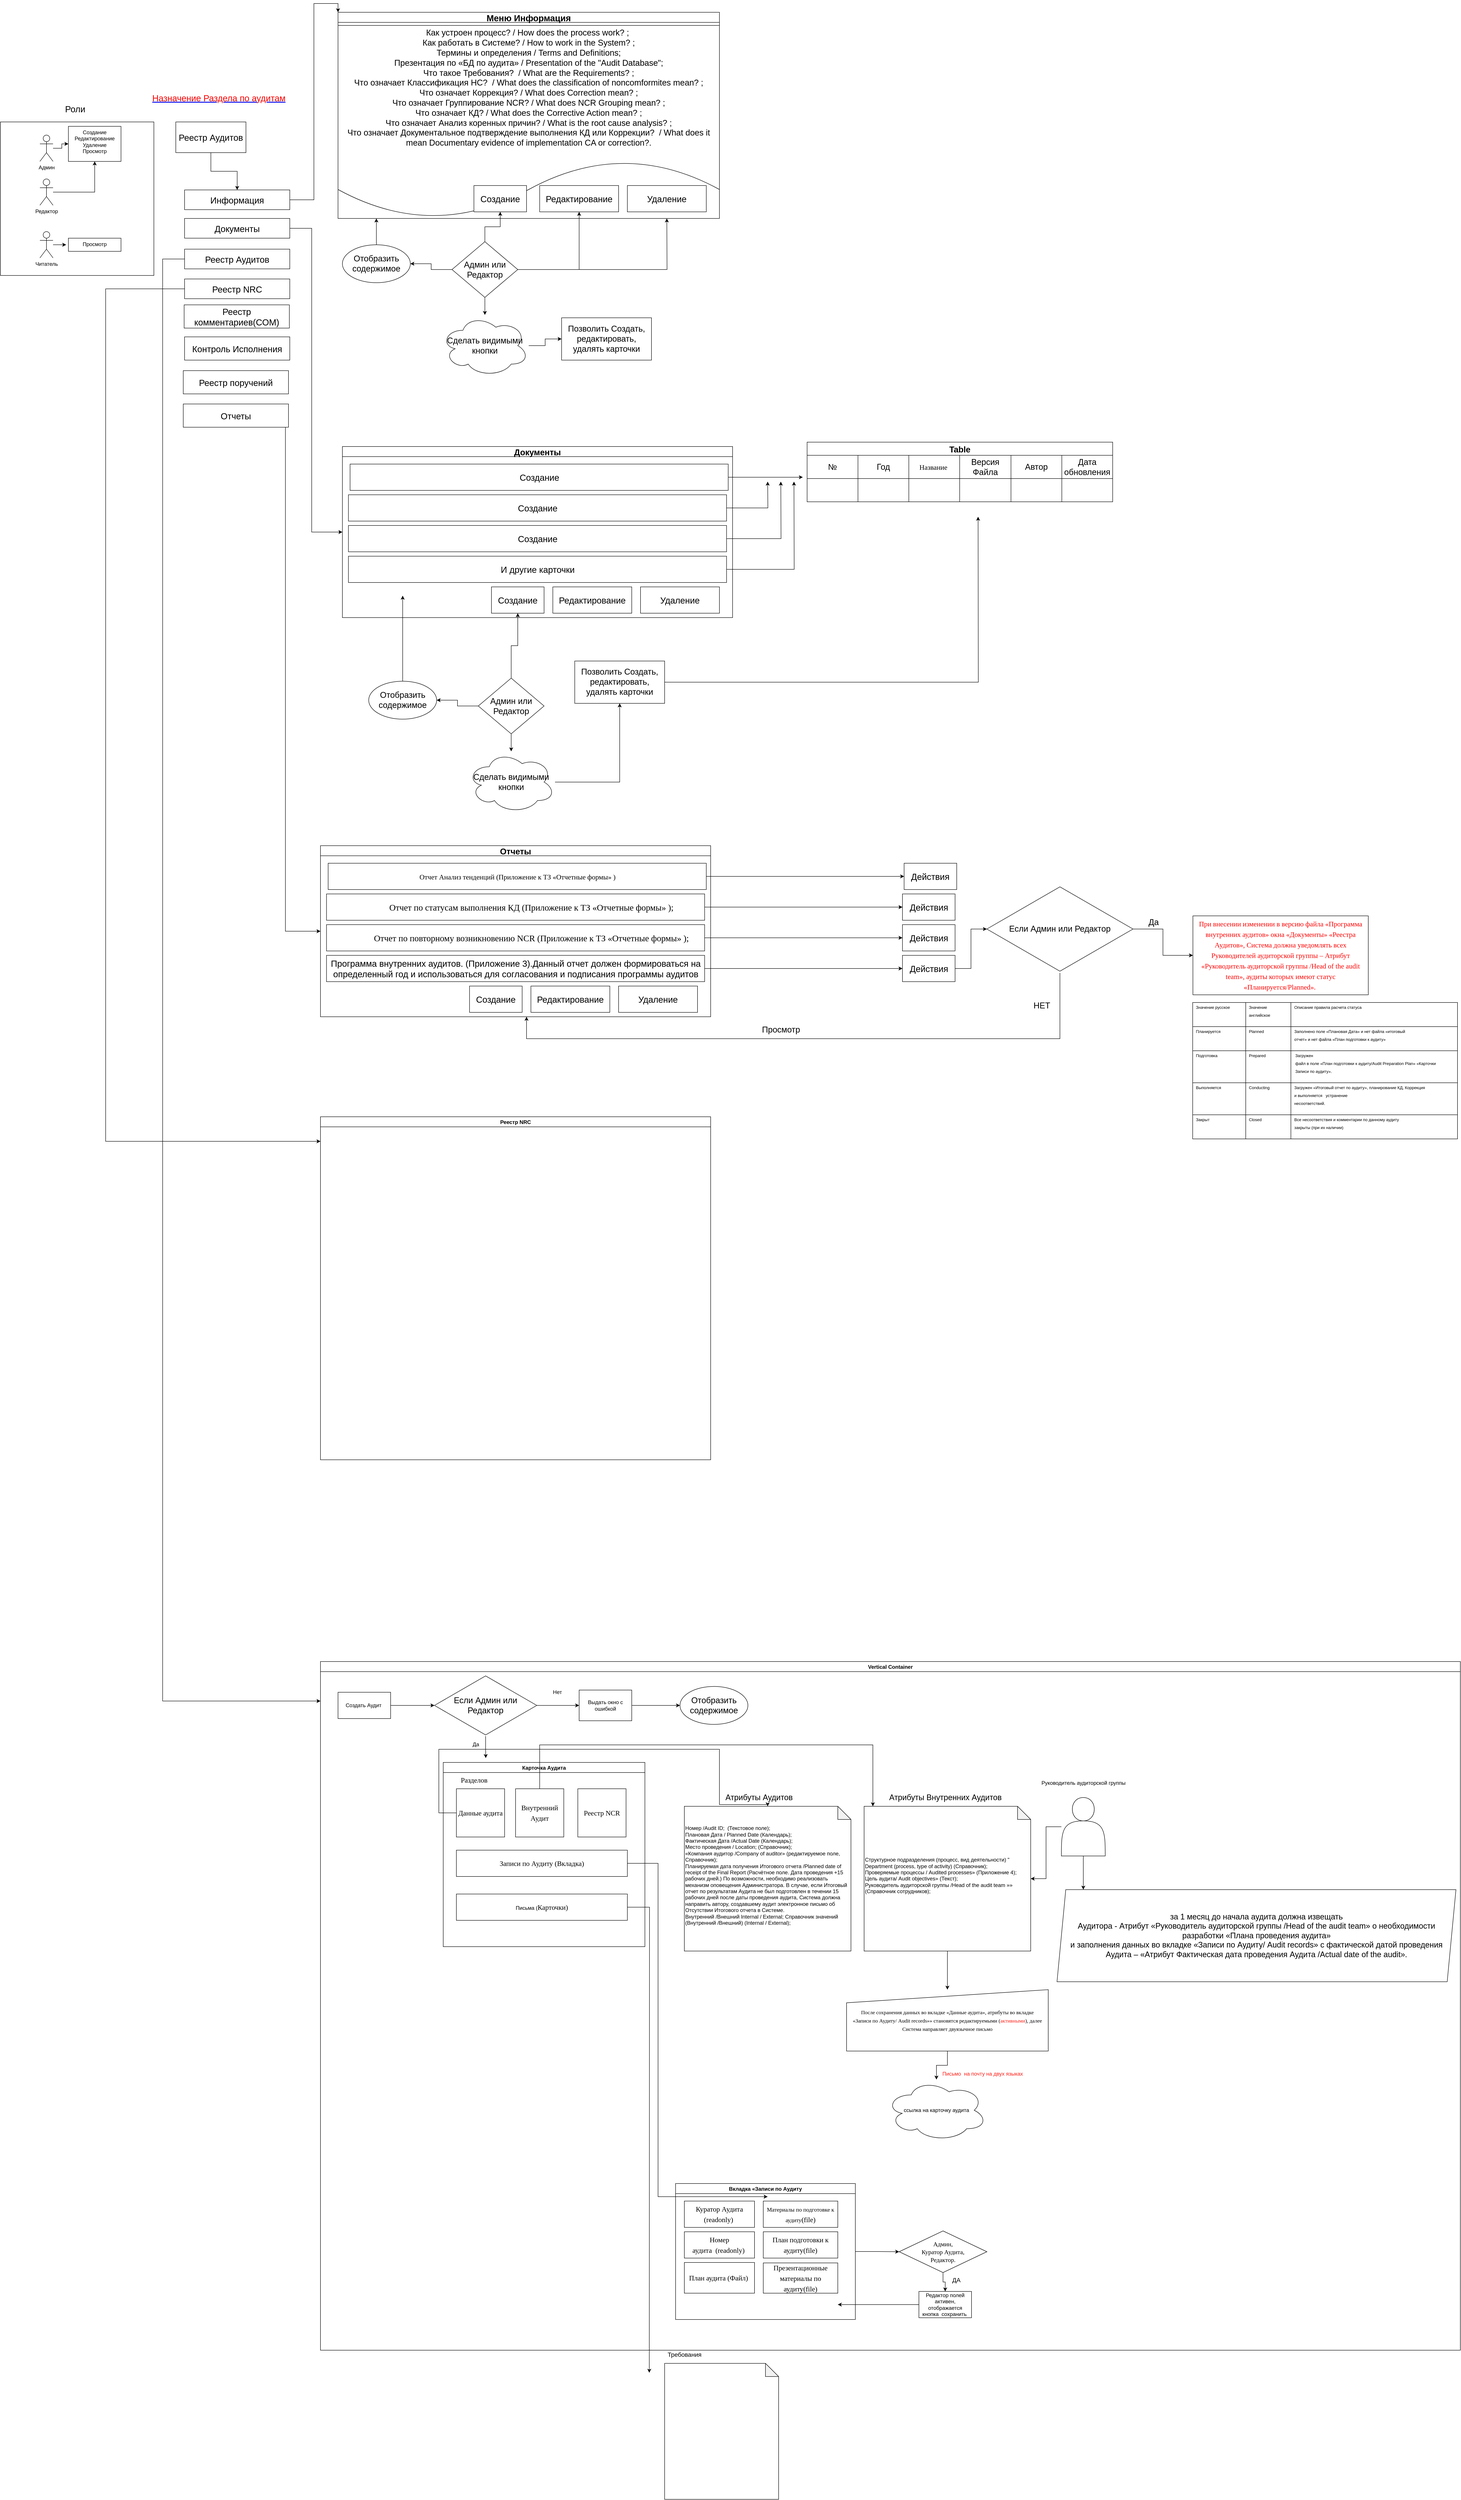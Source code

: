 <mxfile version="17.4.0" type="github">
  <diagram name="Page-1" id="e7e014a7-5840-1c2e-5031-d8a46d1fe8dd">
    <mxGraphModel dx="2652" dy="1570" grid="1" gridSize="10" guides="1" tooltips="1" connect="1" arrows="1" fold="1" page="1" pageScale="1" pageWidth="1169" pageHeight="826" background="none" math="0" shadow="0">
      <root>
        <mxCell id="0" />
        <mxCell id="1" parent="0" />
        <mxCell id="Ozdj_CKaKpZc2hMSJWOS-74" value="Меню Информация" style="swimlane;fontSize=20;" parent="1" vertex="1">
          <mxGeometry x="720" y="-240" width="870" height="470" as="geometry" />
        </mxCell>
        <mxCell id="Ozdj_CKaKpZc2hMSJWOS-84" value="&lt;div&gt;Как устроен процесс? / How does the process work? ;&amp;nbsp;&lt;/div&gt;&lt;div&gt;Как работать в Системе? / How to work in the System? ;&lt;/div&gt;&lt;div&gt;Термины и определения / Terms and Definitions;&lt;/div&gt;&lt;div&gt;Презентация по «БД по аудита» / Presentation of the &quot;Audit Database&quot;;&lt;/div&gt;&lt;div&gt;Что такое Требования?&amp;nbsp; / What are the Requirements? ;&lt;/div&gt;&lt;div&gt;Что означает Классификация НС?&amp;nbsp; / What does the classification of noncomformites mean? ;&lt;/div&gt;&lt;div&gt;Что означает Коррекция? / What does Correction mean? ;&lt;/div&gt;&lt;div&gt;Что означает Группирование NCR? / What does NCR Grouping mean? ;&lt;/div&gt;&lt;div&gt;Что означает КД? / What does the Corrective Action mean? ;&lt;/div&gt;&lt;div&gt;Что означает Анализ коренных причин? / What is the root cause analysis? ;&lt;/div&gt;&lt;div&gt;Что означает Документальное подтверждение выполнения КД или Коррекции?&amp;nbsp; / What does it mean Documentary evidence of implementation CA or correction?.&lt;/div&gt;&lt;div&gt;&lt;br&gt;&lt;/div&gt;" style="shape=document;whiteSpace=wrap;html=1;boundedLbl=1;fontSize=19;" parent="Ozdj_CKaKpZc2hMSJWOS-74" vertex="1">
          <mxGeometry y="30" width="870" height="440" as="geometry" />
        </mxCell>
        <mxCell id="Ozdj_CKaKpZc2hMSJWOS-79" value="Создание" style="rounded=0;whiteSpace=wrap;html=1;fontSize=20;" parent="Ozdj_CKaKpZc2hMSJWOS-74" vertex="1">
          <mxGeometry x="310" y="395" width="120" height="60" as="geometry" />
        </mxCell>
        <mxCell id="Ozdj_CKaKpZc2hMSJWOS-80" value="Редактирование" style="rounded=0;whiteSpace=wrap;html=1;fontSize=20;" parent="Ozdj_CKaKpZc2hMSJWOS-74" vertex="1">
          <mxGeometry x="460" y="395" width="180" height="60" as="geometry" />
        </mxCell>
        <mxCell id="Ozdj_CKaKpZc2hMSJWOS-81" value="Удаление" style="rounded=0;whiteSpace=wrap;html=1;fontSize=20;" parent="Ozdj_CKaKpZc2hMSJWOS-74" vertex="1">
          <mxGeometry x="660" y="395" width="180" height="60" as="geometry" />
        </mxCell>
        <mxCell id="Ozdj_CKaKpZc2hMSJWOS-55" value="" style="whiteSpace=wrap;html=1;aspect=fixed;" parent="1" vertex="1">
          <mxGeometry x="-50" y="10" width="350" height="350" as="geometry" />
        </mxCell>
        <mxCell id="Ozdj_CKaKpZc2hMSJWOS-50" value="" style="edgeStyle=orthogonalEdgeStyle;rounded=0;orthogonalLoop=1;jettySize=auto;html=1;" parent="1" source="Ozdj_CKaKpZc2hMSJWOS-41" target="Ozdj_CKaKpZc2hMSJWOS-49" edge="1">
          <mxGeometry relative="1" as="geometry" />
        </mxCell>
        <mxCell id="Ozdj_CKaKpZc2hMSJWOS-41" value="Админ" style="shape=umlActor;verticalLabelPosition=bottom;verticalAlign=top;html=1;outlineConnect=0;" parent="1" vertex="1">
          <mxGeometry x="40" y="40" width="30" height="60" as="geometry" />
        </mxCell>
        <mxCell id="Ozdj_CKaKpZc2hMSJWOS-51" style="edgeStyle=orthogonalEdgeStyle;rounded=0;orthogonalLoop=1;jettySize=auto;html=1;entryX=0.5;entryY=1;entryDx=0;entryDy=0;" parent="1" source="Ozdj_CKaKpZc2hMSJWOS-42" target="Ozdj_CKaKpZc2hMSJWOS-49" edge="1">
          <mxGeometry relative="1" as="geometry" />
        </mxCell>
        <mxCell id="Ozdj_CKaKpZc2hMSJWOS-42" value="Редактор" style="shape=umlActor;verticalLabelPosition=bottom;verticalAlign=top;html=1;outlineConnect=0;" parent="1" vertex="1">
          <mxGeometry x="40" y="140" width="30" height="60" as="geometry" />
        </mxCell>
        <mxCell id="Ozdj_CKaKpZc2hMSJWOS-54" style="edgeStyle=orthogonalEdgeStyle;rounded=0;orthogonalLoop=1;jettySize=auto;html=1;" parent="1" source="Ozdj_CKaKpZc2hMSJWOS-43" edge="1">
          <mxGeometry relative="1" as="geometry">
            <mxPoint x="100" y="290" as="targetPoint" />
          </mxGeometry>
        </mxCell>
        <mxCell id="Ozdj_CKaKpZc2hMSJWOS-43" value="Читатель" style="shape=umlActor;verticalLabelPosition=bottom;verticalAlign=top;html=1;outlineConnect=0;" parent="1" vertex="1">
          <mxGeometry x="40" y="260" width="30" height="60" as="geometry" />
        </mxCell>
        <mxCell id="Ozdj_CKaKpZc2hMSJWOS-49" value="Создание&lt;br&gt;Редактирование&lt;br&gt;Удаление&lt;br&gt;Просмотр" style="whiteSpace=wrap;html=1;verticalAlign=top;fillColor=rgb(255, 255, 255);strokeColor=rgb(0, 0, 0);fontColor=rgb(0, 0, 0);" parent="1" vertex="1">
          <mxGeometry x="105" y="20" width="120" height="80" as="geometry" />
        </mxCell>
        <mxCell id="Ozdj_CKaKpZc2hMSJWOS-52" value="Просмотр" style="whiteSpace=wrap;html=1;verticalAlign=top;fillColor=rgb(255, 255, 255);strokeColor=rgb(0, 0, 0);fontColor=rgb(0, 0, 0);" parent="1" vertex="1">
          <mxGeometry x="105" y="275" width="120" height="30" as="geometry" />
        </mxCell>
        <mxCell id="Ozdj_CKaKpZc2hMSJWOS-56" value="Роли" style="text;html=1;align=center;verticalAlign=middle;resizable=0;points=[];autosize=1;strokeColor=none;fillColor=none;fontSize=20;" parent="1" vertex="1">
          <mxGeometry x="90" y="-35" width="60" height="30" as="geometry" />
        </mxCell>
        <mxCell id="Ozdj_CKaKpZc2hMSJWOS-60" value="" style="edgeStyle=orthogonalEdgeStyle;rounded=0;orthogonalLoop=1;jettySize=auto;html=1;fontSize=20;" parent="1" source="Ozdj_CKaKpZc2hMSJWOS-57" target="Ozdj_CKaKpZc2hMSJWOS-59" edge="1">
          <mxGeometry relative="1" as="geometry" />
        </mxCell>
        <mxCell id="Ozdj_CKaKpZc2hMSJWOS-57" value="Реестр Аудитов" style="html=1;whiteSpace=wrap;container=1;recursiveResize=0;collapsible=0;fontSize=20;" parent="1" vertex="1">
          <mxGeometry x="350" y="10" width="160" height="70" as="geometry" />
        </mxCell>
        <mxCell id="Ozdj_CKaKpZc2hMSJWOS-76" style="edgeStyle=orthogonalEdgeStyle;rounded=0;orthogonalLoop=1;jettySize=auto;html=1;entryX=0;entryY=0;entryDx=0;entryDy=0;fontSize=20;" parent="1" source="Ozdj_CKaKpZc2hMSJWOS-59" target="Ozdj_CKaKpZc2hMSJWOS-74" edge="1">
          <mxGeometry relative="1" as="geometry" />
        </mxCell>
        <mxCell id="Ozdj_CKaKpZc2hMSJWOS-59" value="Информация" style="whiteSpace=wrap;html=1;fontSize=20;fillColor=rgb(255, 255, 255);strokeColor=rgb(0, 0, 0);fontColor=rgb(0, 0, 0);" parent="1" vertex="1">
          <mxGeometry x="370" y="165" width="240" height="45" as="geometry" />
        </mxCell>
        <mxCell id="Ozdj_CKaKpZc2hMSJWOS-61" value="&lt;p class=&quot;2&quot; style=&quot;margin-top: 0cm&quot;&gt;&amp;nbsp;&lt;a href=&quot;http://www.rugost.com/index.php?option=com_content&amp;amp;task=view&amp;amp;id=107&amp;amp;Itemid=62#2_1&quot;&gt;&lt;span style=&quot;color: red&quot;&gt;Назначение &lt;/span&gt;&lt;span style=&quot;color: red&quot;&gt;Раздела по аудитам&lt;/span&gt;&lt;/a&gt;&lt;a name=&quot;_Toc267580743&quot;&gt;&lt;/a&gt;&lt;a name=&quot;_Toc269888542&quot;&gt;&lt;/a&gt;&lt;a name=&quot;_Toc374097100&quot;&gt;&lt;/a&gt;&lt;a name=&quot;_Toc506370060&quot;&gt;&lt;/a&gt;&lt;/p&gt;" style="text;html=1;align=center;verticalAlign=middle;resizable=0;points=[];autosize=1;strokeColor=none;fillColor=none;fontSize=20;" parent="1" vertex="1">
          <mxGeometry x="280" y="-60" width="330" height="50" as="geometry" />
        </mxCell>
        <mxCell id="Ozdj_CKaKpZc2hMSJWOS-98" style="edgeStyle=orthogonalEdgeStyle;rounded=0;orthogonalLoop=1;jettySize=auto;html=1;fontSize=19;" parent="1" source="Ozdj_CKaKpZc2hMSJWOS-62" target="Ozdj_CKaKpZc2hMSJWOS-99" edge="1">
          <mxGeometry relative="1" as="geometry">
            <mxPoint x="710" y="720" as="targetPoint" />
            <Array as="points">
              <mxPoint x="660" y="252" />
            </Array>
          </mxGeometry>
        </mxCell>
        <mxCell id="Ozdj_CKaKpZc2hMSJWOS-62" value="Документы" style="whiteSpace=wrap;html=1;fontSize=20;fillColor=rgb(255, 255, 255);strokeColor=rgb(0, 0, 0);fontColor=rgb(0, 0, 0);" parent="1" vertex="1">
          <mxGeometry x="370" y="230" width="240" height="45" as="geometry" />
        </mxCell>
        <mxCell id="wRWt6j39sygdWoFdBQNQ-3" style="edgeStyle=orthogonalEdgeStyle;rounded=0;orthogonalLoop=1;jettySize=auto;html=1;" edge="1" parent="1" source="Ozdj_CKaKpZc2hMSJWOS-63">
          <mxGeometry relative="1" as="geometry">
            <mxPoint x="680" y="3610" as="targetPoint" />
            <Array as="points">
              <mxPoint x="320" y="322" />
              <mxPoint x="320" y="3610" />
            </Array>
          </mxGeometry>
        </mxCell>
        <mxCell id="Ozdj_CKaKpZc2hMSJWOS-63" value="Реестр Аудитов" style="whiteSpace=wrap;html=1;fontSize=20;fillColor=rgb(255, 255, 255);strokeColor=rgb(0, 0, 0);fontColor=rgb(0, 0, 0);" parent="1" vertex="1">
          <mxGeometry x="370" y="300" width="240" height="45" as="geometry" />
        </mxCell>
        <mxCell id="wRWt6j39sygdWoFdBQNQ-1" style="edgeStyle=orthogonalEdgeStyle;rounded=0;orthogonalLoop=1;jettySize=auto;html=1;" edge="1" parent="1" source="Ozdj_CKaKpZc2hMSJWOS-64">
          <mxGeometry relative="1" as="geometry">
            <mxPoint x="680" y="2334" as="targetPoint" />
            <Array as="points">
              <mxPoint x="190" y="390" />
              <mxPoint x="190" y="2334" />
            </Array>
          </mxGeometry>
        </mxCell>
        <mxCell id="Ozdj_CKaKpZc2hMSJWOS-64" value="Реестр NRC" style="whiteSpace=wrap;html=1;fontSize=20;fillColor=rgb(255, 255, 255);strokeColor=rgb(0, 0, 0);fontColor=rgb(0, 0, 0);" parent="1" vertex="1">
          <mxGeometry x="370" y="368" width="240" height="45" as="geometry" />
        </mxCell>
        <mxCell id="Ozdj_CKaKpZc2hMSJWOS-65" value="Реестр комментариев(COM)" style="whiteSpace=wrap;html=1;fontSize=20;fillColor=rgb(255, 255, 255);strokeColor=rgb(0, 0, 0);fontColor=rgb(0, 0, 0);" parent="1" vertex="1">
          <mxGeometry x="369" y="427" width="240" height="53" as="geometry" />
        </mxCell>
        <mxCell id="Ozdj_CKaKpZc2hMSJWOS-66" value="Контроль Исполнения" style="whiteSpace=wrap;html=1;fontSize=20;fillColor=rgb(255, 255, 255);strokeColor=rgb(0, 0, 0);fontColor=rgb(0, 0, 0);" parent="1" vertex="1">
          <mxGeometry x="370" y="500" width="240" height="53" as="geometry" />
        </mxCell>
        <mxCell id="Ozdj_CKaKpZc2hMSJWOS-67" value="Реестр поручений" style="whiteSpace=wrap;html=1;fontSize=20;fillColor=rgb(255, 255, 255);strokeColor=rgb(0, 0, 0);fontColor=rgb(0, 0, 0);" parent="1" vertex="1">
          <mxGeometry x="367" y="577" width="240" height="53" as="geometry" />
        </mxCell>
        <mxCell id="Ozdj_CKaKpZc2hMSJWOS-187" style="edgeStyle=orthogonalEdgeStyle;rounded=0;orthogonalLoop=1;jettySize=auto;html=1;fontSize=19;" parent="1" source="Ozdj_CKaKpZc2hMSJWOS-68" target="Ozdj_CKaKpZc2hMSJWOS-188" edge="1">
          <mxGeometry relative="1" as="geometry">
            <mxPoint x="650" y="1660" as="targetPoint" />
            <Array as="points">
              <mxPoint x="600" y="1855" />
            </Array>
          </mxGeometry>
        </mxCell>
        <mxCell id="Ozdj_CKaKpZc2hMSJWOS-68" value="Отчеты" style="whiteSpace=wrap;html=1;fontSize=20;fillColor=rgb(255, 255, 255);strokeColor=rgb(0, 0, 0);fontColor=rgb(0, 0, 0);" parent="1" vertex="1">
          <mxGeometry x="367" y="653" width="240" height="53" as="geometry" />
        </mxCell>
        <mxCell id="Ozdj_CKaKpZc2hMSJWOS-86" value="" style="edgeStyle=orthogonalEdgeStyle;rounded=0;orthogonalLoop=1;jettySize=auto;html=1;fontSize=19;" parent="1" source="Ozdj_CKaKpZc2hMSJWOS-85" target="Ozdj_CKaKpZc2hMSJWOS-79" edge="1">
          <mxGeometry relative="1" as="geometry" />
        </mxCell>
        <mxCell id="Ozdj_CKaKpZc2hMSJWOS-87" style="edgeStyle=orthogonalEdgeStyle;rounded=0;orthogonalLoop=1;jettySize=auto;html=1;fontSize=19;" parent="1" source="Ozdj_CKaKpZc2hMSJWOS-85" target="Ozdj_CKaKpZc2hMSJWOS-80" edge="1">
          <mxGeometry relative="1" as="geometry" />
        </mxCell>
        <mxCell id="Ozdj_CKaKpZc2hMSJWOS-88" style="edgeStyle=orthogonalEdgeStyle;rounded=0;orthogonalLoop=1;jettySize=auto;html=1;fontSize=19;" parent="1" source="Ozdj_CKaKpZc2hMSJWOS-85" edge="1">
          <mxGeometry relative="1" as="geometry">
            <mxPoint x="1470" y="230" as="targetPoint" />
          </mxGeometry>
        </mxCell>
        <mxCell id="Ozdj_CKaKpZc2hMSJWOS-94" value="" style="edgeStyle=orthogonalEdgeStyle;rounded=0;orthogonalLoop=1;jettySize=auto;html=1;fontSize=19;" parent="1" source="Ozdj_CKaKpZc2hMSJWOS-85" target="Ozdj_CKaKpZc2hMSJWOS-93" edge="1">
          <mxGeometry relative="1" as="geometry" />
        </mxCell>
        <mxCell id="Ozdj_CKaKpZc2hMSJWOS-97" value="" style="edgeStyle=orthogonalEdgeStyle;rounded=0;orthogonalLoop=1;jettySize=auto;html=1;fontSize=19;" parent="1" source="Ozdj_CKaKpZc2hMSJWOS-85" target="Ozdj_CKaKpZc2hMSJWOS-96" edge="1">
          <mxGeometry relative="1" as="geometry" />
        </mxCell>
        <mxCell id="Ozdj_CKaKpZc2hMSJWOS-85" value="Админ или Редактор" style="rhombus;whiteSpace=wrap;html=1;fontSize=19;" parent="1" vertex="1">
          <mxGeometry x="980" y="283" width="150" height="127" as="geometry" />
        </mxCell>
        <mxCell id="Ozdj_CKaKpZc2hMSJWOS-89" value="Позволить Создать, редактировать, удалять карточки" style="whiteSpace=wrap;html=1;fontSize=19;fillColor=rgb(255, 255, 255);strokeColor=rgb(0, 0, 0);fontColor=rgb(0, 0, 0);" parent="1" vertex="1">
          <mxGeometry x="1230" y="456.5" width="205" height="96.5" as="geometry" />
        </mxCell>
        <mxCell id="Ozdj_CKaKpZc2hMSJWOS-95" value="" style="edgeStyle=orthogonalEdgeStyle;rounded=0;orthogonalLoop=1;jettySize=auto;html=1;fontSize=19;" parent="1" source="Ozdj_CKaKpZc2hMSJWOS-93" target="Ozdj_CKaKpZc2hMSJWOS-89" edge="1">
          <mxGeometry relative="1" as="geometry" />
        </mxCell>
        <mxCell id="Ozdj_CKaKpZc2hMSJWOS-93" value="Сделать видимыми кнопки" style="ellipse;shape=cloud;whiteSpace=wrap;html=1;fontSize=19;fillColor=rgb(255, 255, 255);strokeColor=rgb(0, 0, 0);fontColor=rgb(0, 0, 0);" parent="1" vertex="1">
          <mxGeometry x="955" y="450" width="200" height="140" as="geometry" />
        </mxCell>
        <mxCell id="Ozdj_CKaKpZc2hMSJWOS-185" style="edgeStyle=orthogonalEdgeStyle;rounded=0;orthogonalLoop=1;jettySize=auto;html=1;fontSize=19;" parent="1" source="Ozdj_CKaKpZc2hMSJWOS-96" edge="1">
          <mxGeometry relative="1" as="geometry">
            <mxPoint x="807.5" y="230" as="targetPoint" />
          </mxGeometry>
        </mxCell>
        <mxCell id="Ozdj_CKaKpZc2hMSJWOS-96" value="Отобразить содержимое" style="ellipse;whiteSpace=wrap;html=1;fontSize=19;fillColor=rgb(255, 255, 255);strokeColor=rgb(0, 0, 0);fontColor=rgb(0, 0, 0);" parent="1" vertex="1">
          <mxGeometry x="730" y="290" width="155" height="86.5" as="geometry" />
        </mxCell>
        <mxCell id="Ozdj_CKaKpZc2hMSJWOS-99" value="Документы" style="swimlane;fontSize=19;" parent="1" vertex="1">
          <mxGeometry x="730" y="750" width="890" height="390" as="geometry" />
        </mxCell>
        <mxCell id="Ozdj_CKaKpZc2hMSJWOS-112" value="Создание" style="rounded=0;whiteSpace=wrap;html=1;fontSize=20;" parent="Ozdj_CKaKpZc2hMSJWOS-99" vertex="1">
          <mxGeometry x="17.5" y="40" width="862.5" height="60" as="geometry" />
        </mxCell>
        <mxCell id="Ozdj_CKaKpZc2hMSJWOS-113" value="Создание" style="rounded=0;whiteSpace=wrap;html=1;fontSize=20;" parent="Ozdj_CKaKpZc2hMSJWOS-99" vertex="1">
          <mxGeometry x="13.75" y="110" width="862.5" height="60" as="geometry" />
        </mxCell>
        <mxCell id="Ozdj_CKaKpZc2hMSJWOS-114" value="Создание" style="rounded=0;whiteSpace=wrap;html=1;fontSize=20;" parent="Ozdj_CKaKpZc2hMSJWOS-99" vertex="1">
          <mxGeometry x="13.75" y="180" width="862.5" height="60" as="geometry" />
        </mxCell>
        <mxCell id="Ozdj_CKaKpZc2hMSJWOS-115" value="И другие карточки" style="rounded=0;whiteSpace=wrap;html=1;fontSize=20;" parent="Ozdj_CKaKpZc2hMSJWOS-99" vertex="1">
          <mxGeometry x="13.75" y="250" width="862.5" height="60" as="geometry" />
        </mxCell>
        <mxCell id="Ozdj_CKaKpZc2hMSJWOS-103" value="Удаление" style="rounded=0;whiteSpace=wrap;html=1;fontSize=20;" parent="Ozdj_CKaKpZc2hMSJWOS-99" vertex="1">
          <mxGeometry x="680" y="320" width="180" height="60" as="geometry" />
        </mxCell>
        <mxCell id="Ozdj_CKaKpZc2hMSJWOS-102" value="Редактирование" style="rounded=0;whiteSpace=wrap;html=1;fontSize=20;" parent="Ozdj_CKaKpZc2hMSJWOS-99" vertex="1">
          <mxGeometry x="480" y="320" width="180" height="60" as="geometry" />
        </mxCell>
        <mxCell id="Ozdj_CKaKpZc2hMSJWOS-101" value="Создание" style="rounded=0;whiteSpace=wrap;html=1;fontSize=20;" parent="Ozdj_CKaKpZc2hMSJWOS-99" vertex="1">
          <mxGeometry x="340" y="320" width="120" height="60" as="geometry" />
        </mxCell>
        <mxCell id="Ozdj_CKaKpZc2hMSJWOS-108" style="edgeStyle=orthogonalEdgeStyle;rounded=0;orthogonalLoop=1;jettySize=auto;html=1;fontSize=19;" parent="1" source="Ozdj_CKaKpZc2hMSJWOS-104" target="Ozdj_CKaKpZc2hMSJWOS-101" edge="1">
          <mxGeometry relative="1" as="geometry">
            <mxPoint x="1115" y="1220" as="targetPoint" />
          </mxGeometry>
        </mxCell>
        <mxCell id="Ozdj_CKaKpZc2hMSJWOS-109" value="" style="edgeStyle=orthogonalEdgeStyle;rounded=0;orthogonalLoop=1;jettySize=auto;html=1;fontSize=19;" parent="1" source="Ozdj_CKaKpZc2hMSJWOS-104" target="Ozdj_CKaKpZc2hMSJWOS-107" edge="1">
          <mxGeometry relative="1" as="geometry" />
        </mxCell>
        <mxCell id="Ozdj_CKaKpZc2hMSJWOS-110" value="" style="edgeStyle=orthogonalEdgeStyle;rounded=0;orthogonalLoop=1;jettySize=auto;html=1;fontSize=19;" parent="1" source="Ozdj_CKaKpZc2hMSJWOS-104" target="Ozdj_CKaKpZc2hMSJWOS-106" edge="1">
          <mxGeometry relative="1" as="geometry" />
        </mxCell>
        <mxCell id="Ozdj_CKaKpZc2hMSJWOS-104" value="Админ или Редактор" style="rhombus;whiteSpace=wrap;html=1;fontSize=19;" parent="1" vertex="1">
          <mxGeometry x="1040" y="1278" width="150" height="127" as="geometry" />
        </mxCell>
        <mxCell id="Ozdj_CKaKpZc2hMSJWOS-186" style="edgeStyle=orthogonalEdgeStyle;rounded=0;orthogonalLoop=1;jettySize=auto;html=1;fontSize=19;" parent="1" source="Ozdj_CKaKpZc2hMSJWOS-105" edge="1">
          <mxGeometry relative="1" as="geometry">
            <mxPoint x="2180" y="910" as="targetPoint" />
          </mxGeometry>
        </mxCell>
        <mxCell id="Ozdj_CKaKpZc2hMSJWOS-105" value="Позволить Создать, редактировать, удалять карточки" style="whiteSpace=wrap;html=1;fontSize=19;fillColor=rgb(255, 255, 255);strokeColor=rgb(0, 0, 0);fontColor=rgb(0, 0, 0);" parent="1" vertex="1">
          <mxGeometry x="1260" y="1239" width="205" height="96.5" as="geometry" />
        </mxCell>
        <mxCell id="Ozdj_CKaKpZc2hMSJWOS-111" value="" style="edgeStyle=orthogonalEdgeStyle;rounded=0;orthogonalLoop=1;jettySize=auto;html=1;fontSize=19;" parent="1" source="Ozdj_CKaKpZc2hMSJWOS-106" target="Ozdj_CKaKpZc2hMSJWOS-105" edge="1">
          <mxGeometry relative="1" as="geometry" />
        </mxCell>
        <mxCell id="Ozdj_CKaKpZc2hMSJWOS-106" value="Сделать видимыми кнопки" style="ellipse;shape=cloud;whiteSpace=wrap;html=1;fontSize=19;fillColor=rgb(255, 255, 255);strokeColor=rgb(0, 0, 0);fontColor=rgb(0, 0, 0);" parent="1" vertex="1">
          <mxGeometry x="1015" y="1445" width="200" height="140" as="geometry" />
        </mxCell>
        <mxCell id="Ozdj_CKaKpZc2hMSJWOS-184" style="edgeStyle=orthogonalEdgeStyle;rounded=0;orthogonalLoop=1;jettySize=auto;html=1;fontSize=19;" parent="1" source="Ozdj_CKaKpZc2hMSJWOS-107" edge="1">
          <mxGeometry relative="1" as="geometry">
            <mxPoint x="867.5" y="1090" as="targetPoint" />
          </mxGeometry>
        </mxCell>
        <mxCell id="Ozdj_CKaKpZc2hMSJWOS-107" value="Отобразить содержимое" style="ellipse;whiteSpace=wrap;html=1;fontSize=19;fillColor=rgb(255, 255, 255);strokeColor=rgb(0, 0, 0);fontColor=rgb(0, 0, 0);" parent="1" vertex="1">
          <mxGeometry x="790" y="1285" width="155" height="86.5" as="geometry" />
        </mxCell>
        <mxCell id="Ozdj_CKaKpZc2hMSJWOS-164" value="Table" style="shape=table;startSize=30;container=1;collapsible=0;childLayout=tableLayout;fontStyle=1;align=center;fontSize=19;rounded=0;shadow=0;" parent="1" vertex="1">
          <mxGeometry x="1790" y="740" width="697" height="136" as="geometry" />
        </mxCell>
        <mxCell id="Ozdj_CKaKpZc2hMSJWOS-165" value="" style="shape=tableRow;horizontal=0;startSize=0;swimlaneHead=0;swimlaneBody=0;top=0;left=0;bottom=0;right=0;collapsible=0;dropTarget=0;fillColor=none;points=[[0,0.5],[1,0.5]];portConstraint=eastwest;fontSize=19;" parent="Ozdj_CKaKpZc2hMSJWOS-164" vertex="1">
          <mxGeometry y="30" width="697" height="53" as="geometry" />
        </mxCell>
        <mxCell id="Ozdj_CKaKpZc2hMSJWOS-166" value="№" style="shape=partialRectangle;html=1;whiteSpace=wrap;connectable=0;fillColor=none;top=0;left=0;bottom=0;right=0;overflow=hidden;fontSize=19;" parent="Ozdj_CKaKpZc2hMSJWOS-165" vertex="1">
          <mxGeometry width="116" height="53" as="geometry">
            <mxRectangle width="116" height="53" as="alternateBounds" />
          </mxGeometry>
        </mxCell>
        <mxCell id="Ozdj_CKaKpZc2hMSJWOS-167" value="Год" style="shape=partialRectangle;html=1;whiteSpace=wrap;connectable=0;fillColor=none;top=0;left=0;bottom=0;right=0;overflow=hidden;fontSize=19;" parent="Ozdj_CKaKpZc2hMSJWOS-165" vertex="1">
          <mxGeometry x="116" width="116" height="53" as="geometry">
            <mxRectangle width="116" height="53" as="alternateBounds" />
          </mxGeometry>
        </mxCell>
        <mxCell id="Ozdj_CKaKpZc2hMSJWOS-168" value="&lt;span style=&quot;font-size: 12.0pt ; line-height: 150% ; font-family: &amp;#34;times new roman&amp;#34; , serif&quot;&gt;Название&amp;nbsp;&lt;/span&gt;" style="shape=partialRectangle;html=1;whiteSpace=wrap;connectable=0;fillColor=none;top=0;left=0;bottom=0;right=0;overflow=hidden;fontSize=19;" parent="Ozdj_CKaKpZc2hMSJWOS-165" vertex="1">
          <mxGeometry x="232" width="116" height="53" as="geometry">
            <mxRectangle width="116" height="53" as="alternateBounds" />
          </mxGeometry>
        </mxCell>
        <mxCell id="Ozdj_CKaKpZc2hMSJWOS-169" value="Версия Файла" style="shape=partialRectangle;html=1;whiteSpace=wrap;connectable=0;fillColor=none;top=0;left=0;bottom=0;right=0;overflow=hidden;fontSize=19;" parent="Ozdj_CKaKpZc2hMSJWOS-165" vertex="1">
          <mxGeometry x="348" width="117" height="53" as="geometry">
            <mxRectangle width="117" height="53" as="alternateBounds" />
          </mxGeometry>
        </mxCell>
        <mxCell id="Ozdj_CKaKpZc2hMSJWOS-170" value="Автор" style="shape=partialRectangle;html=1;whiteSpace=wrap;connectable=0;fillColor=none;top=0;left=0;bottom=0;right=0;overflow=hidden;fontSize=19;" parent="Ozdj_CKaKpZc2hMSJWOS-165" vertex="1">
          <mxGeometry x="465" width="116" height="53" as="geometry">
            <mxRectangle width="116" height="53" as="alternateBounds" />
          </mxGeometry>
        </mxCell>
        <mxCell id="Ozdj_CKaKpZc2hMSJWOS-171" value="Дата обновления" style="shape=partialRectangle;html=1;whiteSpace=wrap;connectable=0;fillColor=none;top=0;left=0;bottom=0;right=0;overflow=hidden;fontSize=19;" parent="Ozdj_CKaKpZc2hMSJWOS-165" vertex="1">
          <mxGeometry x="581" width="116" height="53" as="geometry">
            <mxRectangle width="116" height="53" as="alternateBounds" />
          </mxGeometry>
        </mxCell>
        <mxCell id="Ozdj_CKaKpZc2hMSJWOS-172" style="shape=tableRow;horizontal=0;startSize=0;swimlaneHead=0;swimlaneBody=0;top=0;left=0;bottom=0;right=0;collapsible=0;dropTarget=0;fillColor=none;points=[[0,0.5],[1,0.5]];portConstraint=eastwest;fontSize=19;" parent="Ozdj_CKaKpZc2hMSJWOS-164" vertex="1">
          <mxGeometry y="83" width="697" height="53" as="geometry" />
        </mxCell>
        <mxCell id="Ozdj_CKaKpZc2hMSJWOS-173" style="shape=partialRectangle;html=1;whiteSpace=wrap;connectable=0;fillColor=none;top=0;left=0;bottom=0;right=0;overflow=hidden;fontSize=19;" parent="Ozdj_CKaKpZc2hMSJWOS-172" vertex="1">
          <mxGeometry width="116" height="53" as="geometry">
            <mxRectangle width="116" height="53" as="alternateBounds" />
          </mxGeometry>
        </mxCell>
        <mxCell id="Ozdj_CKaKpZc2hMSJWOS-174" style="shape=partialRectangle;html=1;whiteSpace=wrap;connectable=0;fillColor=none;top=0;left=0;bottom=0;right=0;overflow=hidden;fontSize=19;" parent="Ozdj_CKaKpZc2hMSJWOS-172" vertex="1">
          <mxGeometry x="116" width="116" height="53" as="geometry">
            <mxRectangle width="116" height="53" as="alternateBounds" />
          </mxGeometry>
        </mxCell>
        <mxCell id="Ozdj_CKaKpZc2hMSJWOS-175" style="shape=partialRectangle;html=1;whiteSpace=wrap;connectable=0;fillColor=none;top=0;left=0;bottom=0;right=0;overflow=hidden;fontSize=19;" parent="Ozdj_CKaKpZc2hMSJWOS-172" vertex="1">
          <mxGeometry x="232" width="116" height="53" as="geometry">
            <mxRectangle width="116" height="53" as="alternateBounds" />
          </mxGeometry>
        </mxCell>
        <mxCell id="Ozdj_CKaKpZc2hMSJWOS-176" style="shape=partialRectangle;html=1;whiteSpace=wrap;connectable=0;fillColor=none;top=0;left=0;bottom=0;right=0;overflow=hidden;fontSize=19;" parent="Ozdj_CKaKpZc2hMSJWOS-172" vertex="1">
          <mxGeometry x="348" width="117" height="53" as="geometry">
            <mxRectangle width="117" height="53" as="alternateBounds" />
          </mxGeometry>
        </mxCell>
        <mxCell id="Ozdj_CKaKpZc2hMSJWOS-177" style="shape=partialRectangle;html=1;whiteSpace=wrap;connectable=0;fillColor=none;top=0;left=0;bottom=0;right=0;overflow=hidden;fontSize=19;" parent="Ozdj_CKaKpZc2hMSJWOS-172" vertex="1">
          <mxGeometry x="465" width="116" height="53" as="geometry">
            <mxRectangle width="116" height="53" as="alternateBounds" />
          </mxGeometry>
        </mxCell>
        <mxCell id="Ozdj_CKaKpZc2hMSJWOS-178" style="shape=partialRectangle;html=1;whiteSpace=wrap;connectable=0;fillColor=none;top=0;left=0;bottom=0;right=0;overflow=hidden;fontSize=19;" parent="Ozdj_CKaKpZc2hMSJWOS-172" vertex="1">
          <mxGeometry x="581" width="116" height="53" as="geometry">
            <mxRectangle width="116" height="53" as="alternateBounds" />
          </mxGeometry>
        </mxCell>
        <mxCell id="Ozdj_CKaKpZc2hMSJWOS-179" style="edgeStyle=orthogonalEdgeStyle;rounded=0;orthogonalLoop=1;jettySize=auto;html=1;fontSize=19;entryX=-0.014;entryY=-0.057;entryDx=0;entryDy=0;entryPerimeter=0;" parent="1" source="Ozdj_CKaKpZc2hMSJWOS-112" target="Ozdj_CKaKpZc2hMSJWOS-172" edge="1">
          <mxGeometry relative="1" as="geometry" />
        </mxCell>
        <mxCell id="Ozdj_CKaKpZc2hMSJWOS-181" style="edgeStyle=orthogonalEdgeStyle;rounded=0;orthogonalLoop=1;jettySize=auto;html=1;fontSize=19;" parent="1" source="Ozdj_CKaKpZc2hMSJWOS-113" edge="1">
          <mxGeometry relative="1" as="geometry">
            <mxPoint x="1700" y="830" as="targetPoint" />
          </mxGeometry>
        </mxCell>
        <mxCell id="Ozdj_CKaKpZc2hMSJWOS-182" style="edgeStyle=orthogonalEdgeStyle;rounded=0;orthogonalLoop=1;jettySize=auto;html=1;fontSize=19;" parent="1" source="Ozdj_CKaKpZc2hMSJWOS-114" edge="1">
          <mxGeometry relative="1" as="geometry">
            <mxPoint x="1730" y="830" as="targetPoint" />
          </mxGeometry>
        </mxCell>
        <mxCell id="Ozdj_CKaKpZc2hMSJWOS-183" style="edgeStyle=orthogonalEdgeStyle;rounded=0;orthogonalLoop=1;jettySize=auto;html=1;fontSize=19;" parent="1" source="Ozdj_CKaKpZc2hMSJWOS-115" edge="1">
          <mxGeometry relative="1" as="geometry">
            <mxPoint x="1760" y="830" as="targetPoint" />
          </mxGeometry>
        </mxCell>
        <mxCell id="Ozdj_CKaKpZc2hMSJWOS-188" value="Отчеты" style="swimlane;fontSize=19;" parent="1" vertex="1">
          <mxGeometry x="680" y="1660" width="890" height="390" as="geometry" />
        </mxCell>
        <mxCell id="Ozdj_CKaKpZc2hMSJWOS-189" value="&lt;span style=&quot;font-size: 12.0pt ; line-height: 150% ; font-family: &amp;#34;times new roman&amp;#34; , serif&quot;&gt;Отчет Анализ тенденций (Приложение к ТЗ «Отчетные формы» )&lt;/span&gt;" style="rounded=0;whiteSpace=wrap;html=1;fontSize=20;" parent="Ozdj_CKaKpZc2hMSJWOS-188" vertex="1">
          <mxGeometry x="17.5" y="40" width="862.5" height="60" as="geometry" />
        </mxCell>
        <mxCell id="Ozdj_CKaKpZc2hMSJWOS-190" value="&lt;p class=&quot;MsoListParagraph&quot; style=&quot;margin-top: 0cm ; margin-right: 0cm ; margin-bottom: 0cm ; margin-left: 71.45pt ; margin-bottom: 0.0pt ; text-indent: -18.0pt ; line-height: 150%&quot;&gt;&lt;span style=&quot;font-family: &amp;#34;times new roman&amp;#34; , serif&quot;&gt;Отчет по статусам выполнения КД (Приложение к ТЗ «Отчетные формы» );&lt;/span&gt;&lt;/p&gt;" style="rounded=0;whiteSpace=wrap;html=1;fontSize=20;" parent="Ozdj_CKaKpZc2hMSJWOS-188" vertex="1">
          <mxGeometry x="13.75" y="110" width="862.5" height="60" as="geometry" />
        </mxCell>
        <mxCell id="Ozdj_CKaKpZc2hMSJWOS-191" value="&lt;p class=&quot;MsoListParagraph&quot; style=&quot;margin-top: 0cm ; margin-right: 0cm ; margin-bottom: 0cm ; margin-left: 71.45pt ; margin-bottom: 0.0pt ; text-indent: -18.0pt ; line-height: 150%&quot;&gt;&lt;span style=&quot;font-family: &amp;#34;times new roman&amp;#34; , serif&quot;&gt;Отчет по повторному возникновению NCR (Приложение к ТЗ «Отчетные формы» );&lt;/span&gt;&lt;/p&gt;" style="rounded=0;whiteSpace=wrap;html=1;fontSize=20;" parent="Ozdj_CKaKpZc2hMSJWOS-188" vertex="1">
          <mxGeometry x="13.75" y="180" width="862.5" height="60" as="geometry" />
        </mxCell>
        <mxCell id="Ozdj_CKaKpZc2hMSJWOS-192" value="Программа внутренних аудитов. (Приложение 3).Данный отчет должен формироваться на определенный год и использоваться для согласования и подписания программы аудитов" style="rounded=0;whiteSpace=wrap;html=1;fontSize=20;" parent="Ozdj_CKaKpZc2hMSJWOS-188" vertex="1">
          <mxGeometry x="13.75" y="250" width="862.5" height="60" as="geometry" />
        </mxCell>
        <mxCell id="Ozdj_CKaKpZc2hMSJWOS-193" value="Удаление" style="rounded=0;whiteSpace=wrap;html=1;fontSize=20;" parent="Ozdj_CKaKpZc2hMSJWOS-188" vertex="1">
          <mxGeometry x="680" y="320" width="180" height="60" as="geometry" />
        </mxCell>
        <mxCell id="Ozdj_CKaKpZc2hMSJWOS-194" value="Редактирование" style="rounded=0;whiteSpace=wrap;html=1;fontSize=20;" parent="Ozdj_CKaKpZc2hMSJWOS-188" vertex="1">
          <mxGeometry x="480" y="320" width="180" height="60" as="geometry" />
        </mxCell>
        <mxCell id="Ozdj_CKaKpZc2hMSJWOS-195" value="Создание" style="rounded=0;whiteSpace=wrap;html=1;fontSize=20;" parent="Ozdj_CKaKpZc2hMSJWOS-188" vertex="1">
          <mxGeometry x="340" y="320" width="120" height="60" as="geometry" />
        </mxCell>
        <mxCell id="Ozdj_CKaKpZc2hMSJWOS-196" value="Действия" style="whiteSpace=wrap;html=1;fontSize=20;fillColor=rgb(255, 255, 255);strokeColor=rgb(0, 0, 0);fontColor=rgb(0, 0, 0);rounded=0;" parent="1" vertex="1">
          <mxGeometry x="2011.25" y="1700" width="120" height="60" as="geometry" />
        </mxCell>
        <mxCell id="Ozdj_CKaKpZc2hMSJWOS-197" value="" style="edgeStyle=orthogonalEdgeStyle;rounded=0;orthogonalLoop=1;jettySize=auto;html=1;fontSize=19;" parent="1" source="Ozdj_CKaKpZc2hMSJWOS-189" target="Ozdj_CKaKpZc2hMSJWOS-196" edge="1">
          <mxGeometry relative="1" as="geometry" />
        </mxCell>
        <mxCell id="Ozdj_CKaKpZc2hMSJWOS-198" value="&lt;span&gt;Действия&lt;/span&gt;" style="whiteSpace=wrap;html=1;fontSize=20;fillColor=rgb(255, 255, 255);strokeColor=rgb(0, 0, 0);fontColor=rgb(0, 0, 0);rounded=0;" parent="1" vertex="1">
          <mxGeometry x="2007.5" y="1770" width="120" height="60" as="geometry" />
        </mxCell>
        <mxCell id="Ozdj_CKaKpZc2hMSJWOS-199" value="" style="edgeStyle=orthogonalEdgeStyle;rounded=0;orthogonalLoop=1;jettySize=auto;html=1;fontSize=19;" parent="1" source="Ozdj_CKaKpZc2hMSJWOS-190" target="Ozdj_CKaKpZc2hMSJWOS-198" edge="1">
          <mxGeometry relative="1" as="geometry" />
        </mxCell>
        <mxCell id="Ozdj_CKaKpZc2hMSJWOS-200" value="&lt;span&gt;Действия&lt;/span&gt;" style="whiteSpace=wrap;html=1;fontSize=20;fillColor=rgb(255, 255, 255);strokeColor=rgb(0, 0, 0);fontColor=rgb(0, 0, 0);rounded=0;" parent="1" vertex="1">
          <mxGeometry x="2007.5" y="1840" width="120" height="60" as="geometry" />
        </mxCell>
        <mxCell id="Ozdj_CKaKpZc2hMSJWOS-201" value="" style="edgeStyle=orthogonalEdgeStyle;rounded=0;orthogonalLoop=1;jettySize=auto;html=1;fontSize=19;" parent="1" source="Ozdj_CKaKpZc2hMSJWOS-191" target="Ozdj_CKaKpZc2hMSJWOS-200" edge="1">
          <mxGeometry relative="1" as="geometry" />
        </mxCell>
        <mxCell id="Ozdj_CKaKpZc2hMSJWOS-205" value="" style="edgeStyle=orthogonalEdgeStyle;rounded=0;orthogonalLoop=1;jettySize=auto;html=1;fontSize=19;" parent="1" source="Ozdj_CKaKpZc2hMSJWOS-202" target="Ozdj_CKaKpZc2hMSJWOS-204" edge="1">
          <mxGeometry relative="1" as="geometry" />
        </mxCell>
        <mxCell id="Ozdj_CKaKpZc2hMSJWOS-202" value="&lt;span&gt;Действия&lt;/span&gt;" style="whiteSpace=wrap;html=1;fontSize=20;fillColor=rgb(255, 255, 255);strokeColor=rgb(0, 0, 0);fontColor=rgb(0, 0, 0);rounded=0;" parent="1" vertex="1">
          <mxGeometry x="2007.5" y="1910" width="120" height="60" as="geometry" />
        </mxCell>
        <mxCell id="Ozdj_CKaKpZc2hMSJWOS-203" value="" style="edgeStyle=orthogonalEdgeStyle;rounded=0;orthogonalLoop=1;jettySize=auto;html=1;fontSize=19;" parent="1" source="Ozdj_CKaKpZc2hMSJWOS-192" target="Ozdj_CKaKpZc2hMSJWOS-202" edge="1">
          <mxGeometry relative="1" as="geometry" />
        </mxCell>
        <mxCell id="Ozdj_CKaKpZc2hMSJWOS-209" style="edgeStyle=orthogonalEdgeStyle;rounded=0;orthogonalLoop=1;jettySize=auto;html=1;fontSize=19;" parent="1" source="Ozdj_CKaKpZc2hMSJWOS-204" edge="1">
          <mxGeometry relative="1" as="geometry">
            <mxPoint x="1150" y="2050" as="targetPoint" />
            <Array as="points">
              <mxPoint x="2367" y="2100" />
              <mxPoint x="1150" y="2100" />
            </Array>
          </mxGeometry>
        </mxCell>
        <mxCell id="Ozdj_CKaKpZc2hMSJWOS-213" value="" style="edgeStyle=orthogonalEdgeStyle;rounded=0;orthogonalLoop=1;jettySize=auto;html=1;fontSize=19;" parent="1" source="Ozdj_CKaKpZc2hMSJWOS-204" target="Ozdj_CKaKpZc2hMSJWOS-212" edge="1">
          <mxGeometry relative="1" as="geometry" />
        </mxCell>
        <mxCell id="Ozdj_CKaKpZc2hMSJWOS-204" value="Если Админ или Редактор" style="html=1;whiteSpace=wrap;aspect=fixed;shape=isoRectangle;rounded=0;shadow=0;fontSize=19;" parent="1" vertex="1">
          <mxGeometry x="2200" y="1750" width="333.33" height="200" as="geometry" />
        </mxCell>
        <mxCell id="Ozdj_CKaKpZc2hMSJWOS-210" value="Просмотр" style="text;html=1;align=center;verticalAlign=middle;resizable=0;points=[];autosize=1;strokeColor=none;fillColor=none;fontSize=19;" parent="1" vertex="1">
          <mxGeometry x="1680" y="2065" width="100" height="30" as="geometry" />
        </mxCell>
        <mxCell id="Ozdj_CKaKpZc2hMSJWOS-211" value="НЕТ" style="text;html=1;align=center;verticalAlign=middle;resizable=0;points=[];autosize=1;strokeColor=none;fillColor=none;fontSize=19;" parent="1" vertex="1">
          <mxGeometry x="2300" y="2010" width="50" height="30" as="geometry" />
        </mxCell>
        <mxCell id="Ozdj_CKaKpZc2hMSJWOS-212" value="&lt;span style=&quot;line-height: 150% ; font-family: &amp;#34;times new roman&amp;#34; , serif ; color: red ; font-size: 12pt&quot;&gt;При внесении изменении в версию файла «Программа внутренних аудитов» окна «Документы» «Реестра Аудитов», Система должна уведомлять всех Руководителей аудиторской группы – Атрибут «Руководитель аудиторской группы /Head of the audit team», аудиты которых имеют статус «Планируется/Planned».&amp;nbsp;&lt;/span&gt;" style="whiteSpace=wrap;html=1;fontSize=19;fillColor=rgb(255, 255, 255);strokeColor=rgb(0, 0, 0);fontColor=rgb(0, 0, 0);rounded=0;shadow=0;" parent="1" vertex="1">
          <mxGeometry x="2670" y="1820" width="400" height="180" as="geometry" />
        </mxCell>
        <mxCell id="Ozdj_CKaKpZc2hMSJWOS-214" value="Да" style="text;html=1;align=center;verticalAlign=middle;resizable=0;points=[];autosize=1;strokeColor=none;fillColor=none;fontSize=19;" parent="1" vertex="1">
          <mxGeometry x="2560" y="1820" width="40" height="30" as="geometry" />
        </mxCell>
        <mxCell id="wRWt6j39sygdWoFdBQNQ-2" value="Реестр NRC" style="swimlane;" vertex="1" parent="1">
          <mxGeometry x="680" y="2278" width="890" height="782" as="geometry" />
        </mxCell>
        <mxCell id="wRWt6j39sygdWoFdBQNQ-4" value="Vertical Container" style="swimlane;" vertex="1" parent="1">
          <mxGeometry x="680" y="3520" width="2600" height="1570" as="geometry" />
        </mxCell>
        <mxCell id="wRWt6j39sygdWoFdBQNQ-5" value="Создать Аудит&amp;nbsp;" style="rounded=0;whiteSpace=wrap;html=1;" vertex="1" parent="wRWt6j39sygdWoFdBQNQ-4">
          <mxGeometry x="40" y="70" width="120" height="60" as="geometry" />
        </mxCell>
        <mxCell id="wRWt6j39sygdWoFdBQNQ-8" value="Если Админ или Редактор" style="html=1;whiteSpace=wrap;aspect=fixed;shape=isoRectangle;rounded=0;shadow=0;fontSize=19;" vertex="1" parent="wRWt6j39sygdWoFdBQNQ-4">
          <mxGeometry x="260" y="30" width="233.33" height="140" as="geometry" />
        </mxCell>
        <mxCell id="wRWt6j39sygdWoFdBQNQ-11" value="Отобразить содержимое" style="ellipse;whiteSpace=wrap;html=1;fontSize=19;fillColor=rgb(255, 255, 255);strokeColor=rgb(0, 0, 0);fontColor=rgb(0, 0, 0);" vertex="1" parent="wRWt6j39sygdWoFdBQNQ-4">
          <mxGeometry x="820" y="56.75" width="155" height="86.5" as="geometry" />
        </mxCell>
        <mxCell id="wRWt6j39sygdWoFdBQNQ-13" style="edgeStyle=orthogonalEdgeStyle;rounded=0;orthogonalLoop=1;jettySize=auto;html=1;entryX=0;entryY=0.5;entryDx=0;entryDy=0;" edge="1" parent="wRWt6j39sygdWoFdBQNQ-4" source="wRWt6j39sygdWoFdBQNQ-12" target="wRWt6j39sygdWoFdBQNQ-11">
          <mxGeometry relative="1" as="geometry" />
        </mxCell>
        <mxCell id="wRWt6j39sygdWoFdBQNQ-12" value="Выдать окно с ошибкой" style="rounded=0;whiteSpace=wrap;html=1;" vertex="1" parent="wRWt6j39sygdWoFdBQNQ-4">
          <mxGeometry x="590" y="65" width="120" height="70" as="geometry" />
        </mxCell>
        <mxCell id="wRWt6j39sygdWoFdBQNQ-16" value="Карточка Аудита" style="swimlane;" vertex="1" parent="wRWt6j39sygdWoFdBQNQ-4">
          <mxGeometry x="280" y="230" width="460" height="420" as="geometry" />
        </mxCell>
        <mxCell id="wRWt6j39sygdWoFdBQNQ-28" value="&lt;span style=&quot;font-size: 12.0pt ; line-height: 150% ; font-family: &amp;#34;times new roman&amp;#34; , serif&quot;&gt;Записи по Аудиту (Вкладка)&lt;/span&gt;" style="rounded=0;whiteSpace=wrap;html=1;" vertex="1" parent="wRWt6j39sygdWoFdBQNQ-16">
          <mxGeometry x="30" y="200" width="390" height="60" as="geometry" />
        </mxCell>
        <mxCell id="wRWt6j39sygdWoFdBQNQ-29" value="&lt;span style=&quot;font-size: 12.0pt ; line-height: 150% ; font-family: &amp;#34;times new roman&amp;#34; , serif&quot;&gt;Разделов&lt;/span&gt;" style="text;html=1;align=center;verticalAlign=middle;resizable=0;points=[];autosize=1;strokeColor=none;fillColor=none;" vertex="1" parent="wRWt6j39sygdWoFdBQNQ-16">
          <mxGeometry x="30" y="25" width="80" height="30" as="geometry" />
        </mxCell>
        <mxCell id="wRWt6j39sygdWoFdBQNQ-30" value="" style="group" vertex="1" connectable="0" parent="wRWt6j39sygdWoFdBQNQ-16">
          <mxGeometry x="30" y="60" width="387" height="110" as="geometry" />
        </mxCell>
        <mxCell id="wRWt6j39sygdWoFdBQNQ-21" value="&lt;span style=&quot;font-size: 12.0pt ; line-height: 150% ; font-family: &amp;#34;times new roman&amp;#34; , serif&quot;&gt;Данные&lt;/span&gt;&lt;span style=&quot;font-size: 12.0pt ; line-height: 150% ; font-family: &amp;#34;times new roman&amp;#34; , serif&quot;&gt; &lt;/span&gt;&lt;span style=&quot;font-size: 12.0pt ; line-height: 150% ; font-family: &amp;#34;times new roman&amp;#34; , serif&quot;&gt;аудита&lt;/span&gt;" style="whiteSpace=wrap;html=1;aspect=fixed;" vertex="1" parent="wRWt6j39sygdWoFdBQNQ-30">
          <mxGeometry width="110" height="110" as="geometry" />
        </mxCell>
        <mxCell id="wRWt6j39sygdWoFdBQNQ-25" value="&lt;span lang=&quot;EN-US&quot; style=&quot;font-size: 12.0pt ; line-height: 150% ; font-family: &amp;#34;times new roman&amp;#34; , serif&quot;&gt;Внутренний Аудит&lt;/span&gt;" style="whiteSpace=wrap;html=1;aspect=fixed;" vertex="1" parent="wRWt6j39sygdWoFdBQNQ-30">
          <mxGeometry x="135" width="110" height="110" as="geometry" />
        </mxCell>
        <mxCell id="wRWt6j39sygdWoFdBQNQ-26" value="&lt;span lang=&quot;EN-US&quot; style=&quot;font-size: 12.0pt ; line-height: 150% ; font-family: &amp;#34;times new roman&amp;#34; , serif&quot;&gt;Реестр NCR&lt;/span&gt;" style="whiteSpace=wrap;html=1;aspect=fixed;" vertex="1" parent="wRWt6j39sygdWoFdBQNQ-30">
          <mxGeometry x="277" width="110" height="110" as="geometry" />
        </mxCell>
        <mxCell id="wRWt6j39sygdWoFdBQNQ-31" value="Письма (&lt;span style=&quot;font-size: 12.0pt ; line-height: 150% ; font-family: &amp;#34;times new roman&amp;#34; , serif&quot;&gt;Карточки)&lt;/span&gt;" style="rounded=0;whiteSpace=wrap;html=1;" vertex="1" parent="wRWt6j39sygdWoFdBQNQ-16">
          <mxGeometry x="30" y="300" width="390" height="60" as="geometry" />
        </mxCell>
        <mxCell id="wRWt6j39sygdWoFdBQNQ-38" value="&lt;div&gt;Номер /Audit ID;&amp;nbsp; (Текстовое поле);&lt;/div&gt;&lt;div&gt;Плановая Дата / Planned Date (Календарь);&lt;/div&gt;&lt;div&gt;Фактическая Дата /Actual Date (Календарь);&lt;/div&gt;&lt;div&gt;Место проведения / Location; (Справочник);&lt;/div&gt;&lt;div&gt;«Компания аудитор /Company of auditor» (редактируемое поле, Справочник);&lt;/div&gt;&lt;div&gt;Планируемая дата получения Итогового отчета /Planned date of receipt of the Final Report (Расчётное поле. Дата проведения +15 рабочих дней.) По возможности, необходимо реализовать механизм оповещения Администратора. В случае, если Итоговый отчет по результатам Аудита не был подготовлен в течении 15 рабочих дней после даты проведения аудита, Система должна направить автору, создавшему аудит электронное письмо об Отсутствии Итогового отчета в Системе.&lt;/div&gt;&lt;div&gt;Внутренний /Внешний Internal / External; Справочник значений (Внутренний /Внешний) (Internal / External);&lt;/div&gt;&lt;div&gt;&lt;br&gt;&lt;/div&gt;" style="shape=note;whiteSpace=wrap;html=1;backgroundOutline=1;darkOpacity=0.05;align=left;" vertex="1" parent="wRWt6j39sygdWoFdBQNQ-4">
          <mxGeometry x="830" y="330" width="380" height="330" as="geometry" />
        </mxCell>
        <mxCell id="wRWt6j39sygdWoFdBQNQ-39" value="&lt;font style=&quot;font-size: 18px&quot;&gt;Атрибуты Аудитов&lt;/font&gt;" style="text;html=1;align=center;verticalAlign=middle;resizable=0;points=[];autosize=1;strokeColor=none;fillColor=none;" vertex="1" parent="wRWt6j39sygdWoFdBQNQ-4">
          <mxGeometry x="915" y="300" width="170" height="20" as="geometry" />
        </mxCell>
        <mxCell id="wRWt6j39sygdWoFdBQNQ-32" style="edgeStyle=orthogonalEdgeStyle;rounded=0;orthogonalLoop=1;jettySize=auto;html=1;" edge="1" parent="wRWt6j39sygdWoFdBQNQ-4" source="wRWt6j39sygdWoFdBQNQ-21" target="wRWt6j39sygdWoFdBQNQ-38">
          <mxGeometry relative="1" as="geometry">
            <mxPoint x="810" y="345" as="targetPoint" />
            <Array as="points">
              <mxPoint x="270" y="345" />
              <mxPoint x="270" y="200" />
              <mxPoint x="910" y="200" />
              <mxPoint x="910" y="326" />
              <mxPoint x="1020" y="326" />
            </Array>
          </mxGeometry>
        </mxCell>
        <mxCell id="wRWt6j39sygdWoFdBQNQ-55" value="" style="edgeStyle=orthogonalEdgeStyle;rounded=0;orthogonalLoop=1;jettySize=auto;html=1;fontSize=15;" edge="1" parent="wRWt6j39sygdWoFdBQNQ-4" source="wRWt6j39sygdWoFdBQNQ-40" target="wRWt6j39sygdWoFdBQNQ-57">
          <mxGeometry relative="1" as="geometry">
            <mxPoint x="1430" y="770" as="targetPoint" />
          </mxGeometry>
        </mxCell>
        <mxCell id="wRWt6j39sygdWoFdBQNQ-40" value="&lt;div&gt;&lt;div&gt;Структурное подразделения (процесс, вид деятельности) &quot; Department (process, type of activity) (Справочник);&lt;/div&gt;&lt;div&gt;Проверяемые процессы / Audited processes» (Приложение 4);&lt;/div&gt;&lt;div&gt;Цель аудита/ Audit objectives» (Текст);&lt;/div&gt;&lt;div&gt;Руководитель аудиторской группы /Head of the audit team »» (Справочник сотрудников);&lt;/div&gt;&lt;/div&gt;&lt;div&gt;&lt;br&gt;&lt;/div&gt;" style="shape=note;whiteSpace=wrap;html=1;backgroundOutline=1;darkOpacity=0.05;align=left;" vertex="1" parent="wRWt6j39sygdWoFdBQNQ-4">
          <mxGeometry x="1240" y="330" width="380" height="330" as="geometry" />
        </mxCell>
        <mxCell id="wRWt6j39sygdWoFdBQNQ-41" value="&lt;font style=&quot;font-size: 18px&quot;&gt;Атрибуты Внутренних Аудитов&lt;/font&gt;" style="text;html=1;align=center;verticalAlign=middle;resizable=0;points=[];autosize=1;strokeColor=none;fillColor=none;" vertex="1" parent="wRWt6j39sygdWoFdBQNQ-4">
          <mxGeometry x="1290" y="300" width="270" height="20" as="geometry" />
        </mxCell>
        <mxCell id="wRWt6j39sygdWoFdBQNQ-43" value="" style="edgeStyle=orthogonalEdgeStyle;rounded=0;orthogonalLoop=1;jettySize=auto;html=1;fontSize=18;" edge="1" parent="wRWt6j39sygdWoFdBQNQ-4" source="wRWt6j39sygdWoFdBQNQ-25" target="wRWt6j39sygdWoFdBQNQ-40">
          <mxGeometry relative="1" as="geometry">
            <Array as="points">
              <mxPoint x="500" y="190" />
              <mxPoint x="1260" y="190" />
            </Array>
          </mxGeometry>
        </mxCell>
        <mxCell id="wRWt6j39sygdWoFdBQNQ-50" value="" style="edgeStyle=orthogonalEdgeStyle;rounded=0;orthogonalLoop=1;jettySize=auto;html=1;fontSize=18;" edge="1" parent="wRWt6j39sygdWoFdBQNQ-4" source="wRWt6j39sygdWoFdBQNQ-46" target="wRWt6j39sygdWoFdBQNQ-49">
          <mxGeometry relative="1" as="geometry">
            <Array as="points">
              <mxPoint x="1740" y="510" />
              <mxPoint x="1740" y="510" />
            </Array>
          </mxGeometry>
        </mxCell>
        <mxCell id="wRWt6j39sygdWoFdBQNQ-52" value="" style="edgeStyle=orthogonalEdgeStyle;rounded=0;orthogonalLoop=1;jettySize=auto;html=1;fontSize=15;" edge="1" parent="wRWt6j39sygdWoFdBQNQ-4" source="wRWt6j39sygdWoFdBQNQ-46" target="wRWt6j39sygdWoFdBQNQ-40">
          <mxGeometry relative="1" as="geometry" />
        </mxCell>
        <mxCell id="wRWt6j39sygdWoFdBQNQ-46" value="" style="shape=actor;whiteSpace=wrap;html=1;fontSize=18;" vertex="1" parent="wRWt6j39sygdWoFdBQNQ-4">
          <mxGeometry x="1690" y="310" width="100" height="133.25" as="geometry" />
        </mxCell>
        <mxCell id="wRWt6j39sygdWoFdBQNQ-47" value="&lt;span style=&quot;font-size: 12px ; text-align: left&quot;&gt;Руководитель аудиторской группы&lt;/span&gt;" style="text;html=1;align=center;verticalAlign=middle;resizable=0;points=[];autosize=1;strokeColor=none;fillColor=none;fontSize=18;" vertex="1" parent="wRWt6j39sygdWoFdBQNQ-4">
          <mxGeometry x="1635" y="260" width="210" height="30" as="geometry" />
        </mxCell>
        <mxCell id="wRWt6j39sygdWoFdBQNQ-49" value="за 1 месяц до начала аудита должна извещать &lt;br&gt;Аудитора - Атрибут «Руководитель аудиторской группы /Head of the audit team» о необходимости разработки «Плана проведения аудита» &lt;br&gt;и заполнения данных во вкладке «Записи по Аудиту/ Audit records» с фактической датой проведения Аудита – «Атрибут Фактическая дата проведения Аудита /Actual date of the audit»." style="shape=parallelogram;perimeter=parallelogramPerimeter;whiteSpace=wrap;html=1;fixedSize=1;fontSize=18;align=center;" vertex="1" parent="wRWt6j39sygdWoFdBQNQ-4">
          <mxGeometry x="1680" y="520" width="910" height="210" as="geometry" />
        </mxCell>
        <mxCell id="wRWt6j39sygdWoFdBQNQ-59" value="" style="edgeStyle=orthogonalEdgeStyle;rounded=0;orthogonalLoop=1;jettySize=auto;html=1;fontSize=12;fontColor=#FF1C14;" edge="1" parent="wRWt6j39sygdWoFdBQNQ-4" source="wRWt6j39sygdWoFdBQNQ-57" target="wRWt6j39sygdWoFdBQNQ-58">
          <mxGeometry relative="1" as="geometry" />
        </mxCell>
        <mxCell id="wRWt6j39sygdWoFdBQNQ-57" value="&lt;font style=&quot;font-size: 12px&quot;&gt;&lt;span style=&quot;line-height: 150% ; font-family: &amp;#34;times new roman&amp;#34; , serif&quot;&gt;После сохранения данных во вкладке «Данные аудита», атрибуты во вкладке&lt;br&gt;«Записи по Аудиту/ &lt;/span&gt;&lt;span lang=&quot;EN-US&quot; style=&quot;line-height: 150% ; font-family: &amp;#34;times new roman&amp;#34; , serif&quot;&gt;Audit&lt;/span&gt;&lt;span lang=&quot;EN-US&quot; style=&quot;line-height: 150% ; font-family: &amp;#34;times new roman&amp;#34; , serif&quot;&gt; &lt;/span&gt;&lt;span lang=&quot;EN-US&quot; style=&quot;line-height: 150% ; font-family: &amp;#34;times new roman&amp;#34; , serif&quot;&gt;records&lt;/span&gt;&lt;span style=&quot;line-height: 150% ; font-family: &amp;#34;times new roman&amp;#34; , serif&quot;&gt;»» становятся редактируемыми (&lt;font color=&quot;#ff1c14&quot;&gt;активными&lt;/font&gt;), далее&lt;br&gt;Система направляет двуязычное письмо&lt;/span&gt;&lt;/font&gt;" style="shape=manualInput;whiteSpace=wrap;html=1;fontSize=15;" vertex="1" parent="wRWt6j39sygdWoFdBQNQ-4">
          <mxGeometry x="1200" y="748" width="460" height="140" as="geometry" />
        </mxCell>
        <mxCell id="wRWt6j39sygdWoFdBQNQ-58" value="&lt;font color=&quot;#000000&quot;&gt;ссылка на карточку аудита&lt;/font&gt;" style="ellipse;shape=cloud;whiteSpace=wrap;html=1;fontSize=12;fontColor=#FF1C14;" vertex="1" parent="wRWt6j39sygdWoFdBQNQ-4">
          <mxGeometry x="1290" y="953" width="230" height="140" as="geometry" />
        </mxCell>
        <mxCell id="wRWt6j39sygdWoFdBQNQ-60" value="Письмо&amp;nbsp; на почту на двух языках" style="text;html=1;align=center;verticalAlign=middle;resizable=0;points=[];autosize=1;strokeColor=none;fillColor=none;fontSize=12;fontColor=#FF1C14;" vertex="1" parent="wRWt6j39sygdWoFdBQNQ-4">
          <mxGeometry x="1410" y="930" width="200" height="20" as="geometry" />
        </mxCell>
        <mxCell id="wRWt6j39sygdWoFdBQNQ-79" value="" style="edgeStyle=orthogonalEdgeStyle;rounded=0;orthogonalLoop=1;jettySize=auto;html=1;fontSize=13;fontColor=#000000;" edge="1" parent="wRWt6j39sygdWoFdBQNQ-4" source="wRWt6j39sygdWoFdBQNQ-63" target="wRWt6j39sygdWoFdBQNQ-78">
          <mxGeometry relative="1" as="geometry" />
        </mxCell>
        <mxCell id="wRWt6j39sygdWoFdBQNQ-63" value="Вкладка «Записи по Аудиту" style="swimlane;fontSize=12;fontColor=#000000;" vertex="1" parent="wRWt6j39sygdWoFdBQNQ-4">
          <mxGeometry x="810" y="1190" width="410" height="310" as="geometry" />
        </mxCell>
        <mxCell id="wRWt6j39sygdWoFdBQNQ-64" value="&lt;span style=&quot;font-size: 12.0pt ; line-height: 150% ; font-family: &amp;#34;times new roman&amp;#34; , serif&quot;&gt;Куратор Аудита (readonly)&amp;nbsp;&lt;/span&gt;" style="rounded=0;whiteSpace=wrap;html=1;fontSize=12;fontColor=#000000;" vertex="1" parent="wRWt6j39sygdWoFdBQNQ-63">
          <mxGeometry x="20" y="40" width="160" height="60" as="geometry" />
        </mxCell>
        <mxCell id="wRWt6j39sygdWoFdBQNQ-65" value="&lt;span style=&quot;font-size: 12.0pt ; line-height: 150% ; font-family: &amp;#34;times new roman&amp;#34; , serif&quot;&gt;&lt;span style=&quot;font-size: 12.0pt ; line-height: 150% ; font-family: &amp;#34;times new roman&amp;#34; , serif&quot;&gt;Номер аудита&amp;nbsp;&lt;/span&gt;&amp;nbsp;(readonly)&amp;nbsp;&lt;/span&gt;" style="rounded=0;whiteSpace=wrap;html=1;fontSize=12;fontColor=#000000;" vertex="1" parent="wRWt6j39sygdWoFdBQNQ-63">
          <mxGeometry x="20" y="110" width="160" height="60" as="geometry" />
        </mxCell>
        <mxCell id="wRWt6j39sygdWoFdBQNQ-69" value="&lt;span style=&quot;font-size: 12.0pt ; line-height: 150% ; font-family: &amp;#34;times new roman&amp;#34; , serif&quot;&gt;&lt;span style=&quot;font-size: 12.0pt ; line-height: 150% ; font-family: &amp;#34;times new roman&amp;#34; , serif&quot;&gt;&lt;span style=&quot;font-size: 12.0pt ; line-height: 150% ; font-family: &amp;#34;times new roman&amp;#34; , serif&quot;&gt;План аудита&amp;nbsp;&lt;/span&gt;&lt;/span&gt;(&lt;span style=&quot;font-size: 12.0pt ; line-height: 150% ; font-family: &amp;#34;times new roman&amp;#34; , serif&quot;&gt;Файл&lt;/span&gt;)&amp;nbsp;&lt;/span&gt;" style="rounded=0;whiteSpace=wrap;html=1;fontSize=12;fontColor=#000000;" vertex="1" parent="wRWt6j39sygdWoFdBQNQ-63">
          <mxGeometry x="20" y="180" width="160" height="70" as="geometry" />
        </mxCell>
        <mxCell id="wRWt6j39sygdWoFdBQNQ-70" value="&lt;span style=&quot;font-size: 12.0pt ; line-height: 150% ; font-family: &amp;#34;times new roman&amp;#34; , serif&quot;&gt;План подготовки к аудиту(file)&lt;/span&gt;" style="rounded=0;whiteSpace=wrap;html=1;fontSize=12;fontColor=#000000;" vertex="1" parent="wRWt6j39sygdWoFdBQNQ-63">
          <mxGeometry x="200" y="110" width="170" height="60" as="geometry" />
        </mxCell>
        <mxCell id="wRWt6j39sygdWoFdBQNQ-76" value="&lt;span style=&quot;font-size: 12.0pt ; line-height: 150% ; font-family: &amp;#34;times new roman&amp;#34; , serif&quot;&gt;&lt;span style=&quot;font-size: 13px ; line-height: 150% ; font-family: &amp;#34;times new roman&amp;#34; , serif&quot;&gt;Материалы по подготовке к аудиту&lt;/span&gt;(file)&lt;/span&gt;" style="rounded=0;whiteSpace=wrap;html=1;fontSize=12;fontColor=#000000;" vertex="1" parent="wRWt6j39sygdWoFdBQNQ-63">
          <mxGeometry x="200" y="40" width="170" height="60" as="geometry" />
        </mxCell>
        <mxCell id="wRWt6j39sygdWoFdBQNQ-77" value="&lt;span style=&quot;font-size: 12.0pt ; line-height: 150% ; font-family: &amp;#34;times new roman&amp;#34; , serif&quot;&gt;Презентационные&lt;/span&gt;&lt;span style=&quot;font-size: 12.0pt ; line-height: 150% ; font-family: &amp;#34;times new roman&amp;#34; , serif&quot;&gt; &lt;/span&gt;&lt;span style=&quot;font-size: 12.0pt ; line-height: 150% ; font-family: &amp;#34;times new roman&amp;#34; , serif&quot;&gt;материалы&lt;/span&gt;&lt;span style=&quot;font-size: 12.0pt ; line-height: 150% ; font-family: &amp;#34;times new roman&amp;#34; , serif&quot;&gt; &lt;/span&gt;&lt;span style=&quot;font-size: 12.0pt ; line-height: 150% ; font-family: &amp;#34;times new roman&amp;#34; , serif&quot;&gt;по&lt;/span&gt;&lt;span style=&quot;font-size: 12.0pt ; line-height: 150% ; font-family: &amp;#34;times new roman&amp;#34; , serif&quot;&gt; &lt;/span&gt;&lt;span style=&quot;font-size: 12.0pt ; line-height: 150% ; font-family: &amp;#34;times new roman&amp;#34; , serif&quot;&gt;аудиту(file)&lt;/span&gt;" style="rounded=0;whiteSpace=wrap;html=1;fontSize=12;fontColor=#000000;" vertex="1" parent="wRWt6j39sygdWoFdBQNQ-63">
          <mxGeometry x="200" y="181" width="170" height="69" as="geometry" />
        </mxCell>
        <mxCell id="wRWt6j39sygdWoFdBQNQ-78" value="&lt;span style=&quot;line-height: 150% ; font-family: &amp;#34;times new roman&amp;#34; , serif ; font-weight: normal&quot;&gt;&lt;font style=&quot;font-size: 14px&quot;&gt;Админ,&lt;br&gt;Куратор Аудита,&lt;br&gt;&amp;nbsp;Редактор.&amp;nbsp;&lt;/font&gt;&lt;/span&gt;" style="rhombus;whiteSpace=wrap;html=1;fontColor=#000000;fontStyle=1;startSize=23;" vertex="1" parent="wRWt6j39sygdWoFdBQNQ-4">
          <mxGeometry x="1320" y="1298" width="200" height="95" as="geometry" />
        </mxCell>
        <mxCell id="wRWt6j39sygdWoFdBQNQ-80" value="&lt;span style=&quot;font-weight: normal&quot;&gt;Редактор полей активен, отображается кнопка&amp;nbsp; сохранить&amp;nbsp;&lt;/span&gt;" style="whiteSpace=wrap;html=1;fontColor=#000000;fontStyle=1;startSize=23;" vertex="1" parent="wRWt6j39sygdWoFdBQNQ-4">
          <mxGeometry x="1365" y="1436" width="120" height="60" as="geometry" />
        </mxCell>
        <mxCell id="wRWt6j39sygdWoFdBQNQ-81" value="" style="edgeStyle=orthogonalEdgeStyle;rounded=0;orthogonalLoop=1;jettySize=auto;html=1;fontSize=14;fontColor=#000000;" edge="1" parent="wRWt6j39sygdWoFdBQNQ-4" source="wRWt6j39sygdWoFdBQNQ-78" target="wRWt6j39sygdWoFdBQNQ-80">
          <mxGeometry relative="1" as="geometry" />
        </mxCell>
        <mxCell id="wRWt6j39sygdWoFdBQNQ-6" style="edgeStyle=orthogonalEdgeStyle;rounded=0;orthogonalLoop=1;jettySize=auto;html=1;" edge="1" parent="1" source="wRWt6j39sygdWoFdBQNQ-5">
          <mxGeometry relative="1" as="geometry">
            <mxPoint x="940" y="3620" as="targetPoint" />
          </mxGeometry>
        </mxCell>
        <mxCell id="wRWt6j39sygdWoFdBQNQ-9" style="edgeStyle=orthogonalEdgeStyle;rounded=0;orthogonalLoop=1;jettySize=auto;html=1;" edge="1" parent="1" source="wRWt6j39sygdWoFdBQNQ-8">
          <mxGeometry relative="1" as="geometry">
            <mxPoint x="1270" y="3620" as="targetPoint" />
          </mxGeometry>
        </mxCell>
        <mxCell id="wRWt6j39sygdWoFdBQNQ-10" value="Нет" style="text;html=1;align=center;verticalAlign=middle;resizable=0;points=[];autosize=1;strokeColor=none;fillColor=none;" vertex="1" parent="1">
          <mxGeometry x="1200" y="3580" width="40" height="20" as="geometry" />
        </mxCell>
        <mxCell id="wRWt6j39sygdWoFdBQNQ-14" style="edgeStyle=orthogonalEdgeStyle;rounded=0;orthogonalLoop=1;jettySize=auto;html=1;" edge="1" parent="1" source="wRWt6j39sygdWoFdBQNQ-8">
          <mxGeometry relative="1" as="geometry">
            <mxPoint x="1057" y="3740" as="targetPoint" />
          </mxGeometry>
        </mxCell>
        <mxCell id="wRWt6j39sygdWoFdBQNQ-15" value="Да" style="text;html=1;align=center;verticalAlign=middle;resizable=0;points=[];autosize=1;strokeColor=none;fillColor=none;" vertex="1" parent="1">
          <mxGeometry x="1019" y="3699" width="30" height="20" as="geometry" />
        </mxCell>
        <mxCell id="wRWt6j39sygdWoFdBQNQ-51" value="&lt;table class=&quot;MsoTableGrid&quot; border=&quot;1&quot; cellspacing=&quot;0&quot; cellpadding=&quot;0&quot; width=&quot;605&quot; style=&quot;margin-left: 42.55pt ; border-collapse: collapse ; border: none&quot;&gt; &lt;tbody&gt;&lt;tr style=&quot;height: 12.5pt&quot;&gt;  &lt;td width=&quot;111&quot; valign=&quot;top&quot; style=&quot;width: 83.55pt ; border: solid 1.0pt ; padding: 0cm 5.4pt 0cm 5.4pt ; height: 12.5pt&quot;&gt;&lt;p class=&quot;a&quot; style=&quot;margin: 0cm ; margin-bottom: 0.0pt ; text-indent: 0cm&quot;&gt;&lt;span style=&quot;font-size: 7.0pt&quot;&gt;Значение русское&lt;/span&gt;&lt;/p&gt;&lt;br&gt;  &lt;/td&gt;  &lt;td width=&quot;93&quot; valign=&quot;top&quot; style=&quot;width: 69.8pt ; border: solid 1.0pt ; border-left: none ; padding: 0cm 5.4pt 0cm 5.4pt ; height: 12.5pt&quot;&gt;&lt;p class=&quot;a&quot; style=&quot;margin: 0cm ; margin-bottom: 0.0pt ; text-indent: 0cm&quot;&gt;&lt;span style=&quot;font-size: 7.0pt&quot;&gt;Значение английское&lt;/span&gt;&lt;/p&gt;&lt;br&gt;  &lt;/td&gt;  &lt;td width=&quot;400&quot; valign=&quot;top&quot; style=&quot;width: 300.35pt ; border: solid 1.0pt ; border-left: none ; padding: 0cm 5.4pt 0cm 5.4pt ; height: 12.5pt&quot;&gt;&lt;p class=&quot;a&quot; style=&quot;margin: 0cm ; margin-bottom: 0.0pt ; text-indent: 0cm&quot;&gt;&lt;span style=&quot;font-size: 7.0pt&quot;&gt;Описание правила расчета статуса&lt;/span&gt;&lt;/p&gt;&lt;br&gt;  &lt;/td&gt; &lt;/tr&gt; &lt;tr style=&quot;height: 19.05pt&quot;&gt;  &lt;td width=&quot;111&quot; valign=&quot;top&quot; style=&quot;width: 83.55pt ; border: solid 1.0pt ; border-top: none ; padding: 0cm 5.4pt 0cm 5.4pt ; height: 19.05pt&quot;&gt;&lt;p class=&quot;a&quot; style=&quot;margin: 0cm ; margin-bottom: 0.0pt ; text-indent: 0cm&quot;&gt;&lt;span style=&quot;font-size: 7.0pt&quot;&gt;Планируется&lt;span style=&quot;background: yellow&quot;&gt;&lt;/span&gt;&lt;/span&gt;&lt;/p&gt;&lt;br&gt;  &lt;/td&gt;  &lt;td width=&quot;93&quot; valign=&quot;top&quot; style=&quot;width: 69.8pt ; border-top: none ; border-left: none ; border-bottom: solid 1.0pt ; border-right: solid 1.0pt ; padding: 0cm 5.4pt 0cm 5.4pt ; height: 19.05pt&quot;&gt;&lt;p class=&quot;a&quot; style=&quot;margin: 0cm ; margin-bottom: 0.0pt ; text-indent: 0cm&quot;&gt;&lt;span lang=&quot;EN-US&quot; style=&quot;font-size: 7.0pt&quot;&gt;Planned&lt;span style=&quot;background: yellow&quot;&gt;&lt;/span&gt;&lt;/span&gt;&lt;/p&gt;&lt;br&gt;  &lt;/td&gt;  &lt;td width=&quot;400&quot; valign=&quot;top&quot; style=&quot;width: 300.35pt ; border-top: none ; border-left: none ; border-bottom: solid 1.0pt ; border-right: solid 1.0pt ; padding: 0cm 5.4pt 0cm 5.4pt ; height: 19.05pt&quot;&gt;&lt;p class=&quot;a&quot; style=&quot;margin: 0cm ; margin-bottom: 0.0pt ; text-indent: 0cm&quot;&gt;&lt;span style=&quot;font-size: 7.0pt&quot;&gt;Заполнено поле «Плановая Дата» и нет файла «итоговый&lt;br&gt;  отчет» и нет файла «План подготовки к аудиту»&lt;/span&gt;&lt;/p&gt;&lt;br&gt;  &lt;/td&gt; &lt;/tr&gt; &lt;tr style=&quot;height: 12.5pt&quot;&gt;  &lt;td width=&quot;111&quot; valign=&quot;top&quot; style=&quot;width: 83.55pt ; border: solid 1.0pt ; border-top: none ; padding: 0cm 5.4pt 0cm 5.4pt ; height: 12.5pt&quot;&gt;&lt;p class=&quot;a&quot; style=&quot;margin: 0cm ; margin-bottom: 0.0pt ; text-indent: 0cm&quot;&gt;&lt;span style=&quot;font-size: 7.0pt&quot;&gt;Подготовка &lt;/span&gt;&lt;/p&gt;&lt;br&gt;  &lt;/td&gt;  &lt;td width=&quot;93&quot; valign=&quot;top&quot; style=&quot;width: 69.8pt ; border-top: none ; border-left: none ; border-bottom: solid 1.0pt ; border-right: solid 1.0pt ; padding: 0cm 5.4pt 0cm 5.4pt ; height: 12.5pt&quot;&gt;&lt;p class=&quot;a&quot; style=&quot;margin: 0cm ; margin-bottom: 0.0pt ; text-indent: 0cm&quot;&gt;&lt;span lang=&quot;EN-US&quot; style=&quot;font-size: 7.0pt&quot;&gt;Prepared &lt;/span&gt;&lt;/p&gt;&lt;br&gt;  &lt;/td&gt;  &lt;td width=&quot;400&quot; valign=&quot;top&quot; style=&quot;width: 300.35pt ; border-top: none ; border-left: none ; border-bottom: solid 1.0pt ; border-right: solid 1.0pt ; padding: 0cm 5.4pt 0cm 5.4pt ; height: 12.5pt&quot;&gt;&lt;p class=&quot;a&quot; style=&quot;margin-top: 0cm ; margin-right: 0cm ; margin-bottom: 0cm ; margin-left: 1.7pt ; margin-bottom: 0.0pt ; text-indent: 0cm&quot;&gt;&lt;span style=&quot;font-size: 7.0pt&quot;&gt;Загружен&lt;br&gt;  файл в поле «План подготовки к аудиту/Audit Preparation Plan» «Карточки&lt;br&gt;  Записи по аудиту». &lt;/span&gt;&lt;/p&gt;&lt;br&gt;  &lt;/td&gt; &lt;/tr&gt; &lt;tr style=&quot;height: 12.2pt&quot;&gt;  &lt;td width=&quot;111&quot; valign=&quot;top&quot; style=&quot;width: 83.55pt ; border: solid 1.0pt ; border-top: none ; padding: 0cm 5.4pt 0cm 5.4pt ; height: 12.2pt&quot;&gt;&lt;p class=&quot;a&quot; style=&quot;margin: 0cm ; margin-bottom: 0.0pt ; text-indent: 0cm&quot;&gt;&lt;span style=&quot;font-size: 7.0pt&quot;&gt;Выполняется &lt;/span&gt;&lt;/p&gt;&lt;br&gt;  &lt;/td&gt;  &lt;td width=&quot;93&quot; valign=&quot;top&quot; style=&quot;width: 69.8pt ; border-top: none ; border-left: none ; border-bottom: solid 1.0pt ; border-right: solid 1.0pt ; padding: 0cm 5.4pt 0cm 5.4pt ; height: 12.2pt&quot;&gt;&lt;p class=&quot;a&quot; style=&quot;margin: 0cm ; margin-bottom: 0.0pt ; text-indent: 0cm&quot;&gt;&lt;span lang=&quot;EN-US&quot; style=&quot;font-size: 7.0pt&quot;&gt;Conducting&lt;/span&gt;&lt;/p&gt;&lt;br&gt;  &lt;/td&gt;  &lt;td width=&quot;400&quot; valign=&quot;top&quot; style=&quot;width: 300.35pt ; border-top: none ; border-left: none ; border-bottom: solid 1.0pt ; border-right: solid 1.0pt ; padding: 0cm 5.4pt 0cm 5.4pt ; height: 12.2pt&quot;&gt;&lt;p class=&quot;a&quot; style=&quot;margin: 0cm ; margin-bottom: 0.0pt ; text-indent: 0cm&quot;&gt;&lt;span style=&quot;font-size: 7.0pt&quot;&gt;Загружен «Итоговый отчет по аудиту», планирование КД, Коррекция&lt;br&gt;  и выполняется&lt;span&gt;&amp;nbsp;&amp;nbsp; &lt;/span&gt;устранение&lt;br&gt;  несоответствий.&lt;/span&gt;&lt;/p&gt;&lt;br&gt;  &lt;/td&gt; &lt;/tr&gt; &lt;tr style=&quot;height: 8.9pt&quot;&gt;  &lt;td width=&quot;111&quot; valign=&quot;top&quot; style=&quot;width: 83.55pt ; border: solid 1.0pt ; border-top: none ; padding: 0cm 5.4pt 0cm 5.4pt ; height: 8.9pt&quot;&gt;&lt;p class=&quot;a&quot; style=&quot;margin: 0cm ; margin-bottom: 0.0pt ; text-indent: 0cm&quot;&gt;&lt;span style=&quot;font-size: 7.0pt&quot;&gt;Закрыт&lt;/span&gt;&lt;/p&gt;&lt;br&gt;  &lt;/td&gt;  &lt;td width=&quot;93&quot; valign=&quot;top&quot; style=&quot;width: 69.8pt ; border-top: none ; border-left: none ; border-bottom: solid 1.0pt ; border-right: solid 1.0pt ; padding: 0cm 5.4pt 0cm 5.4pt ; height: 8.9pt&quot;&gt;&lt;p class=&quot;a&quot; style=&quot;margin: 0cm ; margin-bottom: 0.0pt ; text-indent: 0cm&quot;&gt;&lt;span lang=&quot;EN-US&quot; style=&quot;font-size: 7.0pt&quot;&gt;Closed &lt;/span&gt;&lt;/p&gt;&lt;br&gt;  &lt;/td&gt;  &lt;td width=&quot;400&quot; valign=&quot;top&quot; style=&quot;width: 300.35pt ; border-top: none ; border-left: none ; border-bottom: solid 1.0pt ; border-right: solid 1.0pt ; padding: 0cm 5.4pt 0cm 5.4pt ; height: 8.9pt&quot;&gt;&lt;p class=&quot;a&quot; style=&quot;margin: 0cm ; margin-bottom: 0.0pt ; text-indent: 0cm&quot;&gt;&lt;span style=&quot;font-size: 7.0pt&quot;&gt;Все несоответствия и комментарии по данному аудиту&lt;br&gt;  закрыты (при их наличии)&lt;/span&gt;&lt;/p&gt;&lt;br&gt;  &lt;/td&gt; &lt;/tr&gt;&lt;/tbody&gt;&lt;/table&gt;" style="text;whiteSpace=wrap;html=1;fontSize=15;" vertex="1" parent="1">
          <mxGeometry x="2610" y="2010" width="660" height="410" as="geometry" />
        </mxCell>
        <mxCell id="wRWt6j39sygdWoFdBQNQ-61" style="edgeStyle=orthogonalEdgeStyle;rounded=0;orthogonalLoop=1;jettySize=auto;html=1;fontSize=12;fontColor=#000000;" edge="1" parent="1" source="wRWt6j39sygdWoFdBQNQ-28">
          <mxGeometry relative="1" as="geometry">
            <mxPoint x="1700" y="4740" as="targetPoint" />
            <Array as="points">
              <mxPoint x="1450" y="3980" />
              <mxPoint x="1450" y="4740" />
            </Array>
          </mxGeometry>
        </mxCell>
        <mxCell id="wRWt6j39sygdWoFdBQNQ-82" value="ДА" style="text;html=1;align=center;verticalAlign=middle;resizable=0;points=[];autosize=1;strokeColor=none;fillColor=none;fontSize=14;fontColor=#000000;" vertex="1" parent="1">
          <mxGeometry x="2115" y="4920" width="30" height="20" as="geometry" />
        </mxCell>
        <mxCell id="wRWt6j39sygdWoFdBQNQ-83" style="edgeStyle=orthogonalEdgeStyle;rounded=0;orthogonalLoop=1;jettySize=auto;html=1;fontSize=14;fontColor=#000000;" edge="1" parent="1" source="wRWt6j39sygdWoFdBQNQ-80">
          <mxGeometry relative="1" as="geometry">
            <mxPoint x="1860" y="4986" as="targetPoint" />
          </mxGeometry>
        </mxCell>
        <mxCell id="wRWt6j39sygdWoFdBQNQ-84" style="edgeStyle=orthogonalEdgeStyle;rounded=0;orthogonalLoop=1;jettySize=auto;html=1;fontSize=14;fontColor=#000000;" edge="1" parent="1" source="wRWt6j39sygdWoFdBQNQ-31">
          <mxGeometry relative="1" as="geometry">
            <mxPoint x="1430.0" y="5141.429" as="targetPoint" />
          </mxGeometry>
        </mxCell>
        <mxCell id="wRWt6j39sygdWoFdBQNQ-89" value="" style="shape=note;whiteSpace=wrap;html=1;backgroundOutline=1;darkOpacity=0.05;fontSize=14;fontColor=#000000;" vertex="1" parent="1">
          <mxGeometry x="1465" y="5120" width="260" height="310" as="geometry" />
        </mxCell>
        <mxCell id="wRWt6j39sygdWoFdBQNQ-90" value="Требования" style="text;html=1;align=center;verticalAlign=middle;resizable=0;points=[];autosize=1;strokeColor=none;fillColor=none;fontSize=14;fontColor=#000000;" vertex="1" parent="1">
          <mxGeometry x="1465" y="5090" width="90" height="20" as="geometry" />
        </mxCell>
      </root>
    </mxGraphModel>
  </diagram>
</mxfile>
